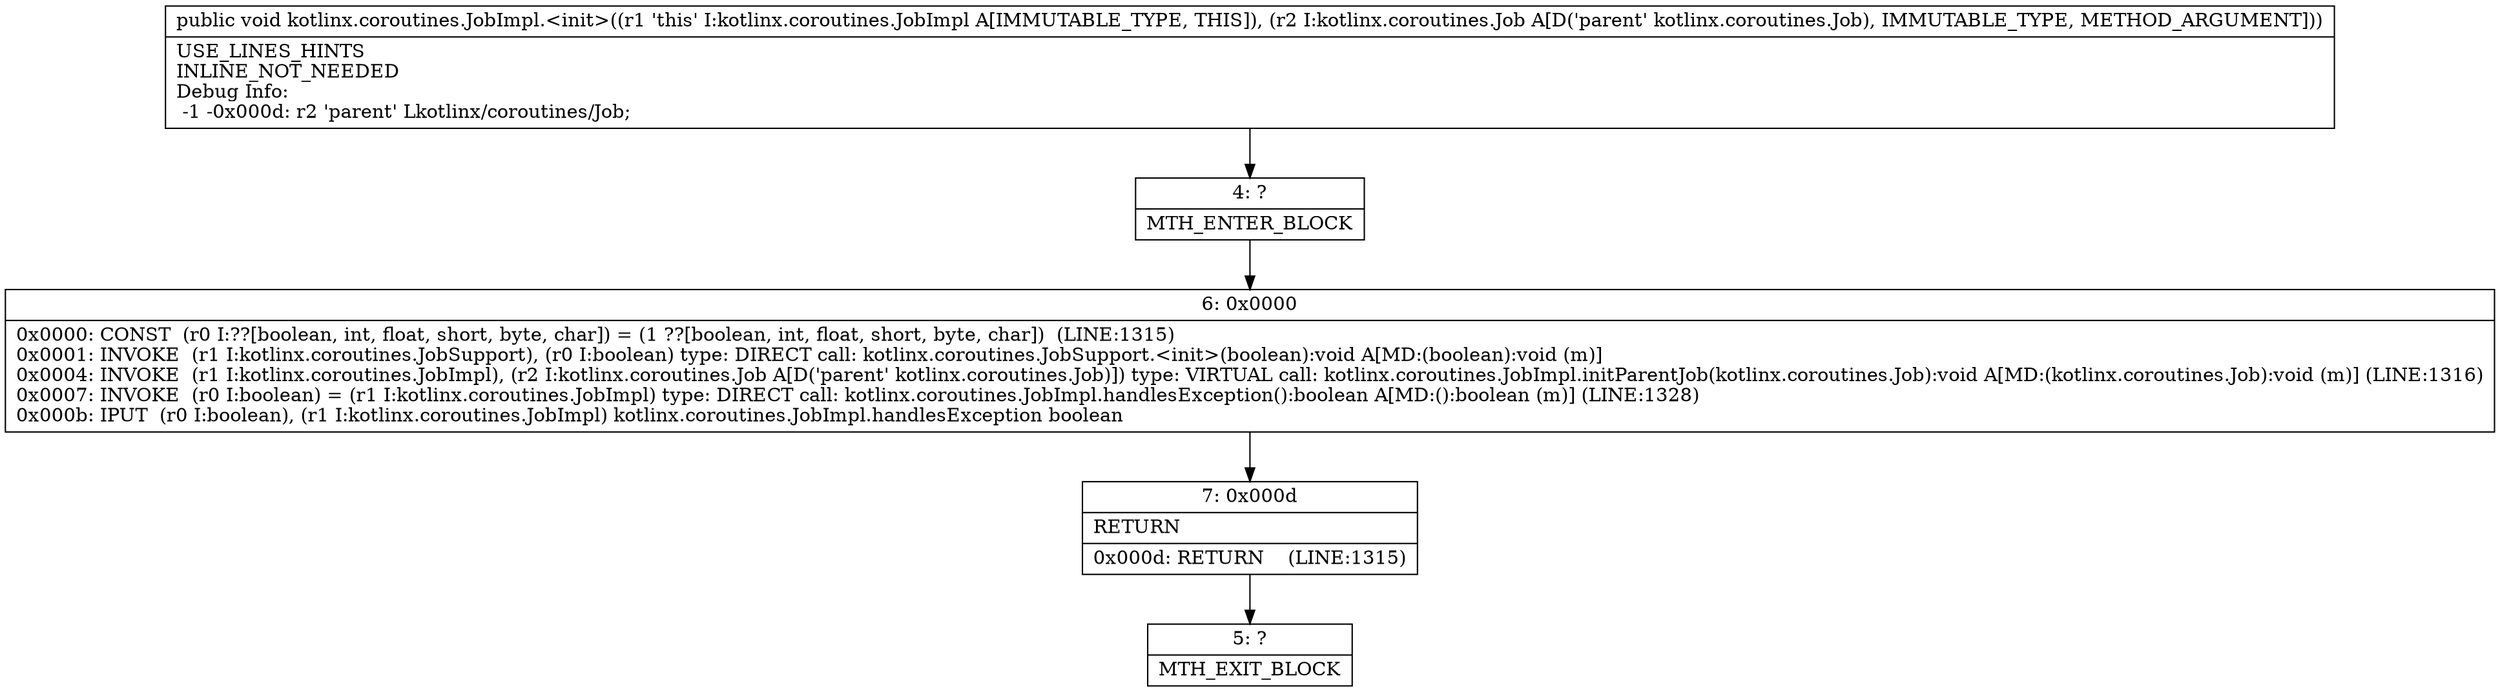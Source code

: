 digraph "CFG forkotlinx.coroutines.JobImpl.\<init\>(Lkotlinx\/coroutines\/Job;)V" {
Node_4 [shape=record,label="{4\:\ ?|MTH_ENTER_BLOCK\l}"];
Node_6 [shape=record,label="{6\:\ 0x0000|0x0000: CONST  (r0 I:??[boolean, int, float, short, byte, char]) = (1 ??[boolean, int, float, short, byte, char])  (LINE:1315)\l0x0001: INVOKE  (r1 I:kotlinx.coroutines.JobSupport), (r0 I:boolean) type: DIRECT call: kotlinx.coroutines.JobSupport.\<init\>(boolean):void A[MD:(boolean):void (m)]\l0x0004: INVOKE  (r1 I:kotlinx.coroutines.JobImpl), (r2 I:kotlinx.coroutines.Job A[D('parent' kotlinx.coroutines.Job)]) type: VIRTUAL call: kotlinx.coroutines.JobImpl.initParentJob(kotlinx.coroutines.Job):void A[MD:(kotlinx.coroutines.Job):void (m)] (LINE:1316)\l0x0007: INVOKE  (r0 I:boolean) = (r1 I:kotlinx.coroutines.JobImpl) type: DIRECT call: kotlinx.coroutines.JobImpl.handlesException():boolean A[MD:():boolean (m)] (LINE:1328)\l0x000b: IPUT  (r0 I:boolean), (r1 I:kotlinx.coroutines.JobImpl) kotlinx.coroutines.JobImpl.handlesException boolean \l}"];
Node_7 [shape=record,label="{7\:\ 0x000d|RETURN\l|0x000d: RETURN    (LINE:1315)\l}"];
Node_5 [shape=record,label="{5\:\ ?|MTH_EXIT_BLOCK\l}"];
MethodNode[shape=record,label="{public void kotlinx.coroutines.JobImpl.\<init\>((r1 'this' I:kotlinx.coroutines.JobImpl A[IMMUTABLE_TYPE, THIS]), (r2 I:kotlinx.coroutines.Job A[D('parent' kotlinx.coroutines.Job), IMMUTABLE_TYPE, METHOD_ARGUMENT]))  | USE_LINES_HINTS\lINLINE_NOT_NEEDED\lDebug Info:\l  \-1 \-0x000d: r2 'parent' Lkotlinx\/coroutines\/Job;\l}"];
MethodNode -> Node_4;Node_4 -> Node_6;
Node_6 -> Node_7;
Node_7 -> Node_5;
}

